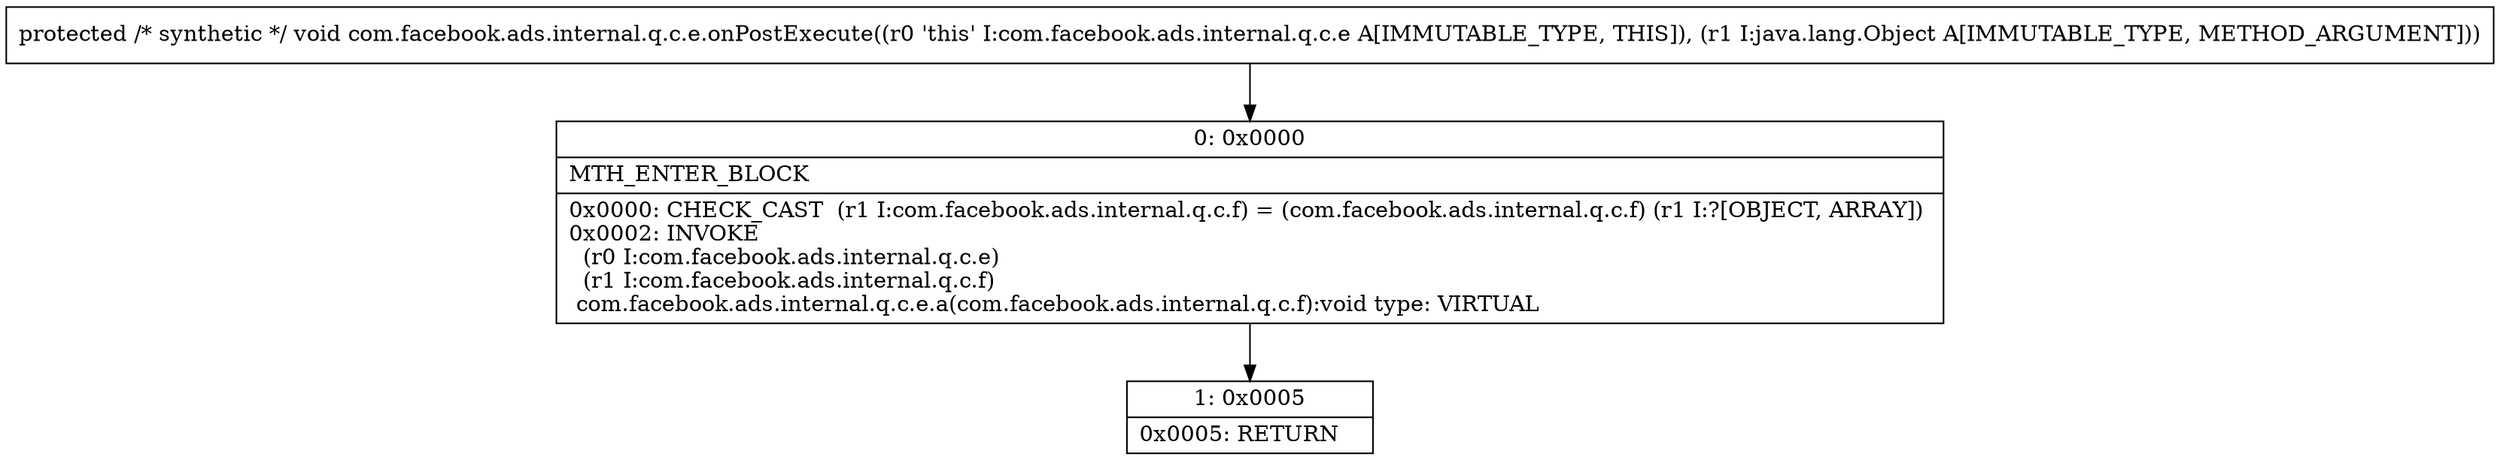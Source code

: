 digraph "CFG forcom.facebook.ads.internal.q.c.e.onPostExecute(Ljava\/lang\/Object;)V" {
Node_0 [shape=record,label="{0\:\ 0x0000|MTH_ENTER_BLOCK\l|0x0000: CHECK_CAST  (r1 I:com.facebook.ads.internal.q.c.f) = (com.facebook.ads.internal.q.c.f) (r1 I:?[OBJECT, ARRAY]) \l0x0002: INVOKE  \l  (r0 I:com.facebook.ads.internal.q.c.e)\l  (r1 I:com.facebook.ads.internal.q.c.f)\l com.facebook.ads.internal.q.c.e.a(com.facebook.ads.internal.q.c.f):void type: VIRTUAL \l}"];
Node_1 [shape=record,label="{1\:\ 0x0005|0x0005: RETURN   \l}"];
MethodNode[shape=record,label="{protected \/* synthetic *\/ void com.facebook.ads.internal.q.c.e.onPostExecute((r0 'this' I:com.facebook.ads.internal.q.c.e A[IMMUTABLE_TYPE, THIS]), (r1 I:java.lang.Object A[IMMUTABLE_TYPE, METHOD_ARGUMENT])) }"];
MethodNode -> Node_0;
Node_0 -> Node_1;
}

